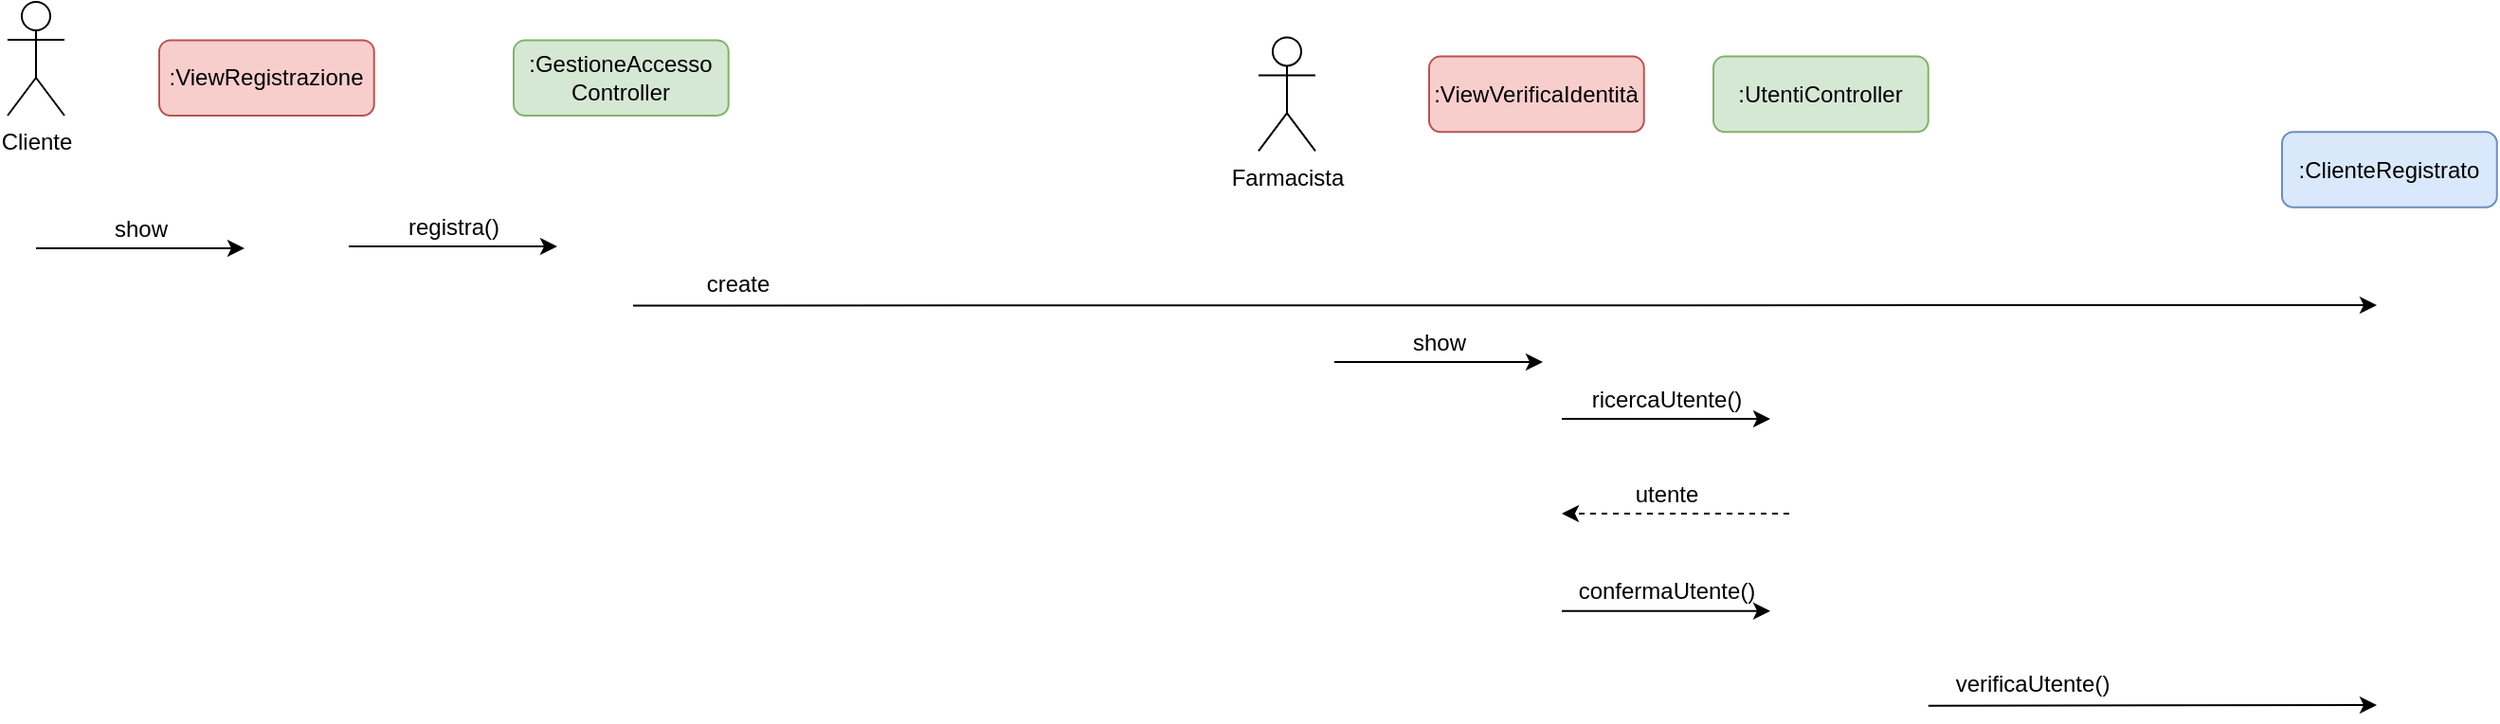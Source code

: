 <mxfile version="14.6.11" type="device"><diagram id="ZxiHaXIn8ktSzDI08feA" name="Page-3"><mxGraphModel dx="2249" dy="1931" grid="1" gridSize="10" guides="1" tooltips="1" connect="1" arrows="1" fold="1" page="1" pageScale="1" pageWidth="827" pageHeight="1169" math="0" shadow="0"><root><mxCell id="gm-crjbsCiTcoDNaJ19N-0"/><mxCell id="gm-crjbsCiTcoDNaJ19N-1" parent="gm-crjbsCiTcoDNaJ19N-0"/><mxCell id="gm-crjbsCiTcoDNaJ19N-2" value="Cliente" style="shape=umlActor;verticalLabelPosition=bottom;verticalAlign=top;html=1;outlineConnect=0;" vertex="1" parent="gm-crjbsCiTcoDNaJ19N-1"><mxGeometry x="-770" y="-1120" width="30" height="60" as="geometry"/></mxCell><mxCell id="L-rHjhGGgomLZ3Gdu9AZ-0" value=":ViewRegistrazione" style="rounded=1;whiteSpace=wrap;html=1;fillColor=#f8cecc;strokeColor=#b85450;" vertex="1" parent="gm-crjbsCiTcoDNaJ19N-1"><mxGeometry x="-690.0" y="-1099.8" width="113.37" height="39.8" as="geometry"/></mxCell><mxCell id="L-rHjhGGgomLZ3Gdu9AZ-1" value="show" style="text;html=1;align=center;verticalAlign=middle;resizable=0;points=[];autosize=1;strokeColor=none;" vertex="1" parent="gm-crjbsCiTcoDNaJ19N-1"><mxGeometry x="-720" y="-1010" width="40" height="20" as="geometry"/></mxCell><mxCell id="L-rHjhGGgomLZ3Gdu9AZ-3" value="" style="endArrow=classic;html=1;" edge="1" parent="gm-crjbsCiTcoDNaJ19N-1"><mxGeometry width="50" height="50" relative="1" as="geometry"><mxPoint x="-755" y="-990" as="sourcePoint"/><mxPoint x="-645" y="-990" as="targetPoint"/></mxGeometry></mxCell><mxCell id="L-rHjhGGgomLZ3Gdu9AZ-4" value=":GestioneAccesso&lt;br&gt;Controller" style="rounded=1;whiteSpace=wrap;html=1;fillColor=#d5e8d4;strokeColor=#82b366;" vertex="1" parent="gm-crjbsCiTcoDNaJ19N-1"><mxGeometry x="-503.0" y="-1099.8" width="113.37" height="39.8" as="geometry"/></mxCell><mxCell id="L-rHjhGGgomLZ3Gdu9AZ-5" value="registra()" style="text;html=1;align=center;verticalAlign=middle;resizable=0;points=[];autosize=1;strokeColor=none;" vertex="1" parent="gm-crjbsCiTcoDNaJ19N-1"><mxGeometry x="-565" y="-1011" width="60" height="20" as="geometry"/></mxCell><mxCell id="L-rHjhGGgomLZ3Gdu9AZ-6" value="" style="endArrow=classic;html=1;" edge="1" parent="gm-crjbsCiTcoDNaJ19N-1"><mxGeometry width="50" height="50" relative="1" as="geometry"><mxPoint x="-590" y="-991" as="sourcePoint"/><mxPoint x="-480" y="-991" as="targetPoint"/></mxGeometry></mxCell><mxCell id="L-rHjhGGgomLZ3Gdu9AZ-7" value="Farmacista" style="shape=umlActor;verticalLabelPosition=bottom;verticalAlign=top;html=1;outlineConnect=0;" vertex="1" parent="gm-crjbsCiTcoDNaJ19N-1"><mxGeometry x="-110" y="-1101.29" width="30" height="60" as="geometry"/></mxCell><mxCell id="L-rHjhGGgomLZ3Gdu9AZ-8" value=":ViewVerificaIdentità" style="rounded=1;whiteSpace=wrap;html=1;fillColor=#f8cecc;strokeColor=#b85450;" vertex="1" parent="gm-crjbsCiTcoDNaJ19N-1"><mxGeometry x="-20" y="-1091.19" width="113.37" height="39.8" as="geometry"/></mxCell><mxCell id="L-rHjhGGgomLZ3Gdu9AZ-9" value=":UtentiController" style="rounded=1;whiteSpace=wrap;html=1;fillColor=#d5e8d4;strokeColor=#82b366;" vertex="1" parent="gm-crjbsCiTcoDNaJ19N-1"><mxGeometry x="130.0" y="-1091.19" width="113.37" height="39.8" as="geometry"/></mxCell><mxCell id="L-rHjhGGgomLZ3Gdu9AZ-10" value="" style="endArrow=classic;html=1;" edge="1" parent="gm-crjbsCiTcoDNaJ19N-1"><mxGeometry width="50" height="50" relative="1" as="geometry"><mxPoint x="50" y="-798.61" as="sourcePoint"/><mxPoint x="160" y="-798.61" as="targetPoint"/></mxGeometry></mxCell><mxCell id="L-rHjhGGgomLZ3Gdu9AZ-11" value="confermaUtente()" style="text;html=1;align=center;verticalAlign=middle;resizable=0;points=[];autosize=1;strokeColor=none;" vertex="1" parent="gm-crjbsCiTcoDNaJ19N-1"><mxGeometry x="50" y="-818.61" width="110" height="20" as="geometry"/></mxCell><mxCell id="L-rHjhGGgomLZ3Gdu9AZ-12" value="" style="endArrow=classic;html=1;" edge="1" parent="gm-crjbsCiTcoDNaJ19N-1"><mxGeometry width="50" height="50" relative="1" as="geometry"><mxPoint x="50" y="-900" as="sourcePoint"/><mxPoint x="160" y="-900" as="targetPoint"/></mxGeometry></mxCell><mxCell id="L-rHjhGGgomLZ3Gdu9AZ-13" value="ricercaUtente()" style="text;html=1;align=center;verticalAlign=middle;resizable=0;points=[];autosize=1;strokeColor=none;" vertex="1" parent="gm-crjbsCiTcoDNaJ19N-1"><mxGeometry x="60" y="-920" width="90" height="20" as="geometry"/></mxCell><mxCell id="L-rHjhGGgomLZ3Gdu9AZ-14" value="" style="endArrow=classic;html=1;dashed=1;" edge="1" parent="gm-crjbsCiTcoDNaJ19N-1"><mxGeometry width="50" height="50" relative="1" as="geometry"><mxPoint x="170" y="-850" as="sourcePoint"/><mxPoint x="50" y="-850" as="targetPoint"/></mxGeometry></mxCell><mxCell id="L-rHjhGGgomLZ3Gdu9AZ-15" value="utente" style="text;html=1;align=center;verticalAlign=middle;resizable=0;points=[];autosize=1;strokeColor=none;" vertex="1" parent="gm-crjbsCiTcoDNaJ19N-1"><mxGeometry x="80" y="-870" width="50" height="20" as="geometry"/></mxCell><mxCell id="L-rHjhGGgomLZ3Gdu9AZ-16" value=":ClienteRegistrato" style="rounded=1;whiteSpace=wrap;html=1;fillColor=#dae8fc;strokeColor=#6c8ebf;" vertex="1" parent="gm-crjbsCiTcoDNaJ19N-1"><mxGeometry x="430.0" y="-1051.39" width="113.37" height="39.8" as="geometry"/></mxCell><mxCell id="L-rHjhGGgomLZ3Gdu9AZ-18" value="create" style="text;html=1;align=center;verticalAlign=middle;resizable=0;points=[];autosize=1;strokeColor=none;" vertex="1" parent="gm-crjbsCiTcoDNaJ19N-1"><mxGeometry x="-410" y="-981.19" width="50" height="20" as="geometry"/></mxCell><mxCell id="L-rHjhGGgomLZ3Gdu9AZ-19" value="" style="endArrow=classic;html=1;" edge="1" parent="gm-crjbsCiTcoDNaJ19N-1"><mxGeometry width="50" height="50" relative="1" as="geometry"><mxPoint x="-440" y="-959.8" as="sourcePoint"/><mxPoint x="480" y="-960" as="targetPoint"/></mxGeometry></mxCell><mxCell id="L-rHjhGGgomLZ3Gdu9AZ-21" value="verificaUtente()" style="text;html=1;align=center;verticalAlign=middle;resizable=0;points=[];autosize=1;strokeColor=none;" vertex="1" parent="gm-crjbsCiTcoDNaJ19N-1"><mxGeometry x="248.37" y="-770" width="100" height="20" as="geometry"/></mxCell><mxCell id="L-rHjhGGgomLZ3Gdu9AZ-22" value="" style="endArrow=classic;html=1;" edge="1" parent="gm-crjbsCiTcoDNaJ19N-1"><mxGeometry width="50" height="50" relative="1" as="geometry"><mxPoint x="243.37" y="-748.61" as="sourcePoint"/><mxPoint x="480" y="-749" as="targetPoint"/></mxGeometry></mxCell><mxCell id="L-rHjhGGgomLZ3Gdu9AZ-24" value="show" style="text;html=1;align=center;verticalAlign=middle;resizable=0;points=[];autosize=1;strokeColor=none;" vertex="1" parent="gm-crjbsCiTcoDNaJ19N-1"><mxGeometry x="-35" y="-950" width="40" height="20" as="geometry"/></mxCell><mxCell id="L-rHjhGGgomLZ3Gdu9AZ-25" value="" style="endArrow=classic;html=1;" edge="1" parent="gm-crjbsCiTcoDNaJ19N-1"><mxGeometry width="50" height="50" relative="1" as="geometry"><mxPoint x="-70" y="-930" as="sourcePoint"/><mxPoint x="40" y="-930" as="targetPoint"/></mxGeometry></mxCell></root></mxGraphModel></diagram></mxfile>